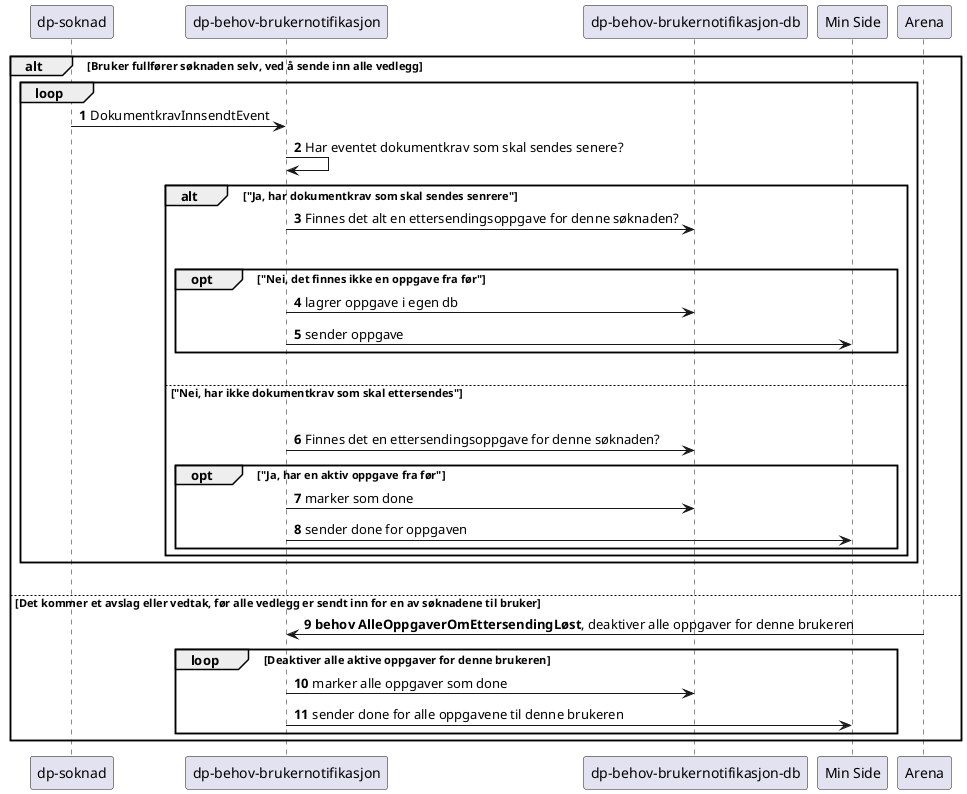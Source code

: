 @startuml

autonumber
alt Bruker fullfører søknaden selv, ved å sende inn alle vedlegg
loop
    "dp-soknad" -> "dp-behov-brukernotifikasjon": DokumentkravInnsendtEvent
    "dp-behov-brukernotifikasjon" -> "dp-behov-brukernotifikasjon": Har eventet dokumentkrav som skal sendes senere?
    alt "Ja, har dokumentkrav som skal sendes senrere"
        "dp-behov-brukernotifikasjon" -> "dp-behov-brukernotifikasjon-db": Finnes det alt en ettersendingsoppgave for denne søknaden?
        |||
        opt "Nei, det finnes ikke en oppgave fra før"
            "dp-behov-brukernotifikasjon" -> "dp-behov-brukernotifikasjon-db": lagrer oppgave i egen db
            "dp-behov-brukernotifikasjon" -> "Min Side": sender oppgave
        end
        |||
    else "Nei, har ikke dokumentkrav som skal ettersendes"
        |||
        "dp-behov-brukernotifikasjon" -> "dp-behov-brukernotifikasjon-db": Finnes det en ettersendingsoppgave for denne søknaden?
        opt "Ja, har en aktiv oppgave fra før"
            "dp-behov-brukernotifikasjon" -> "dp-behov-brukernotifikasjon-db": marker som done
            "dp-behov-brukernotifikasjon" -> "Min Side": sender done for oppgaven
        end
    end
end
|||
else Det kommer et avslag eller vedtak, før alle vedlegg er sendt inn for en av søknadene til bruker
    "Arena" -> "dp-behov-brukernotifikasjon": **behov AlleOppgaverOmEttersendingLøst**, deaktiver alle oppgaver for denne brukeren
    loop Deaktiver alle aktive oppgaver for denne brukeren
        "dp-behov-brukernotifikasjon" -> "dp-behov-brukernotifikasjon-db": marker alle oppgaver som done
        "dp-behov-brukernotifikasjon" -> "Min Side": sender done for alle oppgavene til denne brukeren
    end
end
@enduml
